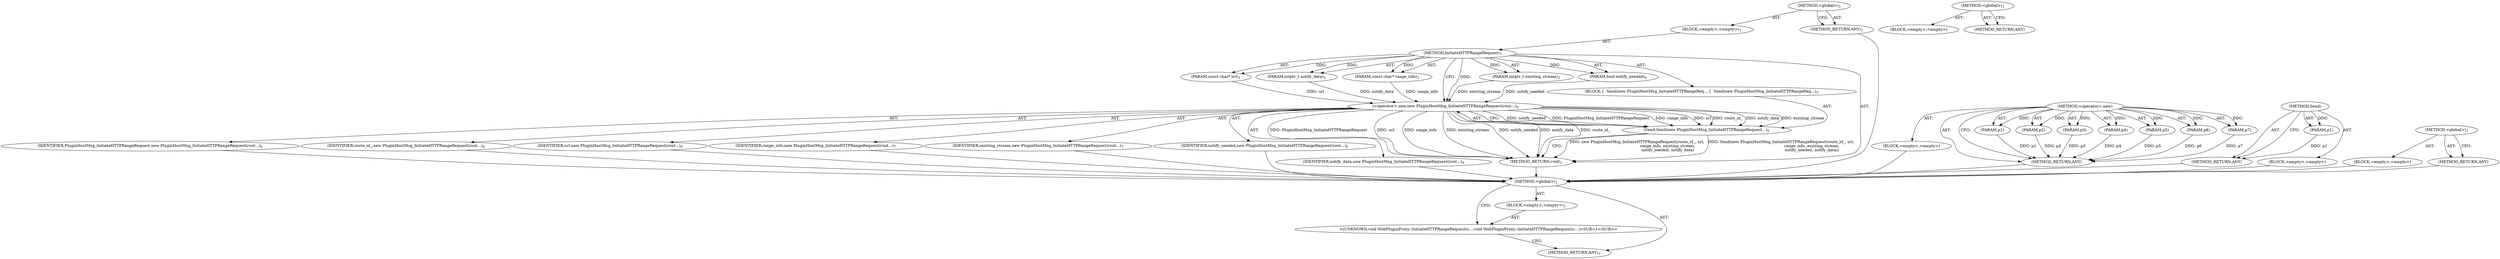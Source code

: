 digraph "&lt;global&gt;" {
vulnerable_6 [label=<(METHOD,&lt;global&gt;)<SUB>1</SUB>>];
vulnerable_7 [label=<(BLOCK,&lt;empty&gt;,&lt;empty&gt;)<SUB>1</SUB>>];
vulnerable_8 [label=<(METHOD,InitiateHTTPRangeRequest)<SUB>1</SUB>>];
vulnerable_9 [label=<(PARAM,const char* url)<SUB>1</SUB>>];
vulnerable_10 [label=<(PARAM,const char* range_info)<SUB>2</SUB>>];
vulnerable_11 [label=<(PARAM,intptr_t existing_stream)<SUB>3</SUB>>];
vulnerable_12 [label=<(PARAM,bool notify_needed)<SUB>4</SUB>>];
vulnerable_13 [label=<(PARAM,intptr_t notify_data)<SUB>5</SUB>>];
vulnerable_14 [label=<(BLOCK,{
  Send(new PluginHostMsg_InitiateHTTPRangeReq...,{
  Send(new PluginHostMsg_InitiateHTTPRangeReq...)<SUB>5</SUB>>];
vulnerable_15 [label=<(Send,Send(new PluginHostMsg_InitiateHTTPRangeRequest...)<SUB>6</SUB>>];
vulnerable_16 [label=<(&lt;operator&gt;.new,new PluginHostMsg_InitiateHTTPRangeRequest(rout...)<SUB>6</SUB>>];
vulnerable_17 [label=<(IDENTIFIER,PluginHostMsg_InitiateHTTPRangeRequest,new PluginHostMsg_InitiateHTTPRangeRequest(rout...)<SUB>6</SUB>>];
vulnerable_18 [label=<(IDENTIFIER,route_id_,new PluginHostMsg_InitiateHTTPRangeRequest(rout...)<SUB>6</SUB>>];
vulnerable_19 [label=<(IDENTIFIER,url,new PluginHostMsg_InitiateHTTPRangeRequest(rout...)<SUB>6</SUB>>];
vulnerable_20 [label=<(IDENTIFIER,range_info,new PluginHostMsg_InitiateHTTPRangeRequest(rout...)<SUB>7</SUB>>];
vulnerable_21 [label=<(IDENTIFIER,existing_stream,new PluginHostMsg_InitiateHTTPRangeRequest(rout...)<SUB>7</SUB>>];
vulnerable_22 [label=<(IDENTIFIER,notify_needed,new PluginHostMsg_InitiateHTTPRangeRequest(rout...)<SUB>8</SUB>>];
vulnerable_23 [label=<(IDENTIFIER,notify_data,new PluginHostMsg_InitiateHTTPRangeRequest(rout...)<SUB>8</SUB>>];
vulnerable_24 [label=<(METHOD_RETURN,void)<SUB>1</SUB>>];
vulnerable_26 [label=<(METHOD_RETURN,ANY)<SUB>1</SUB>>];
vulnerable_51 [label=<(METHOD,&lt;operator&gt;.new)>];
vulnerable_52 [label=<(PARAM,p1)>];
vulnerable_53 [label=<(PARAM,p2)>];
vulnerable_54 [label=<(PARAM,p3)>];
vulnerable_55 [label=<(PARAM,p4)>];
vulnerable_56 [label=<(PARAM,p5)>];
vulnerable_57 [label=<(PARAM,p6)>];
vulnerable_58 [label=<(PARAM,p7)>];
vulnerable_59 [label=<(BLOCK,&lt;empty&gt;,&lt;empty&gt;)>];
vulnerable_60 [label=<(METHOD_RETURN,ANY)>];
vulnerable_47 [label=<(METHOD,Send)>];
vulnerable_48 [label=<(PARAM,p1)>];
vulnerable_49 [label=<(BLOCK,&lt;empty&gt;,&lt;empty&gt;)>];
vulnerable_50 [label=<(METHOD_RETURN,ANY)>];
vulnerable_41 [label=<(METHOD,&lt;global&gt;)<SUB>1</SUB>>];
vulnerable_42 [label=<(BLOCK,&lt;empty&gt;,&lt;empty&gt;)>];
vulnerable_43 [label=<(METHOD_RETURN,ANY)>];
fixed_6 [label=<(METHOD,&lt;global&gt;)<SUB>1</SUB>>];
fixed_7 [label=<(BLOCK,&lt;empty&gt;,&lt;empty&gt;)<SUB>1</SUB>>];
fixed_8 [label="<(UNKNOWN,void WebPluginProxy::InitiateHTTPRangeRequest(c...,void WebPluginProxy::InitiateHTTPRangeRequest(c...)<SUB>1</SUB>>"];
fixed_9 [label=<(METHOD_RETURN,ANY)<SUB>1</SUB>>];
fixed_14 [label=<(METHOD,&lt;global&gt;)<SUB>1</SUB>>];
fixed_15 [label=<(BLOCK,&lt;empty&gt;,&lt;empty&gt;)>];
fixed_16 [label=<(METHOD_RETURN,ANY)>];
vulnerable_6 -> vulnerable_7  [key=0, label="AST: "];
vulnerable_6 -> vulnerable_26  [key=0, label="AST: "];
vulnerable_6 -> vulnerable_26  [key=1, label="CFG: "];
vulnerable_7 -> vulnerable_8  [key=0, label="AST: "];
vulnerable_8 -> vulnerable_9  [key=0, label="AST: "];
vulnerable_8 -> vulnerable_9  [key=1, label="DDG: "];
vulnerable_8 -> vulnerable_10  [key=0, label="AST: "];
vulnerable_8 -> vulnerable_10  [key=1, label="DDG: "];
vulnerable_8 -> vulnerable_11  [key=0, label="AST: "];
vulnerable_8 -> vulnerable_11  [key=1, label="DDG: "];
vulnerable_8 -> vulnerable_12  [key=0, label="AST: "];
vulnerable_8 -> vulnerable_12  [key=1, label="DDG: "];
vulnerable_8 -> vulnerable_13  [key=0, label="AST: "];
vulnerable_8 -> vulnerable_13  [key=1, label="DDG: "];
vulnerable_8 -> vulnerable_14  [key=0, label="AST: "];
vulnerable_8 -> vulnerable_24  [key=0, label="AST: "];
vulnerable_8 -> vulnerable_16  [key=0, label="CFG: "];
vulnerable_8 -> vulnerable_16  [key=1, label="DDG: "];
vulnerable_9 -> vulnerable_16  [key=0, label="DDG: url"];
vulnerable_10 -> vulnerable_16  [key=0, label="DDG: range_info"];
vulnerable_11 -> vulnerable_16  [key=0, label="DDG: existing_stream"];
vulnerable_12 -> vulnerable_16  [key=0, label="DDG: notify_needed"];
vulnerable_13 -> vulnerable_16  [key=0, label="DDG: notify_data"];
vulnerable_14 -> vulnerable_15  [key=0, label="AST: "];
vulnerable_15 -> vulnerable_16  [key=0, label="AST: "];
vulnerable_15 -> vulnerable_24  [key=0, label="CFG: "];
vulnerable_15 -> vulnerable_24  [key=1, label="DDG: new PluginHostMsg_InitiateHTTPRangeRequest(route_id_, url,
                                                  range_info, existing_stream,
                                                  notify_needed, notify_data)"];
vulnerable_15 -> vulnerable_24  [key=2, label="DDG: Send(new PluginHostMsg_InitiateHTTPRangeRequest(route_id_, url,
                                                  range_info, existing_stream,
                                                  notify_needed, notify_data))"];
vulnerable_16 -> vulnerable_17  [key=0, label="AST: "];
vulnerable_16 -> vulnerable_18  [key=0, label="AST: "];
vulnerable_16 -> vulnerable_19  [key=0, label="AST: "];
vulnerable_16 -> vulnerable_20  [key=0, label="AST: "];
vulnerable_16 -> vulnerable_21  [key=0, label="AST: "];
vulnerable_16 -> vulnerable_22  [key=0, label="AST: "];
vulnerable_16 -> vulnerable_23  [key=0, label="AST: "];
vulnerable_16 -> vulnerable_15  [key=0, label="CFG: "];
vulnerable_16 -> vulnerable_15  [key=1, label="DDG: notify_needed"];
vulnerable_16 -> vulnerable_15  [key=2, label="DDG: PluginHostMsg_InitiateHTTPRangeRequest"];
vulnerable_16 -> vulnerable_15  [key=3, label="DDG: range_info"];
vulnerable_16 -> vulnerable_15  [key=4, label="DDG: url"];
vulnerable_16 -> vulnerable_15  [key=5, label="DDG: route_id_"];
vulnerable_16 -> vulnerable_15  [key=6, label="DDG: notify_data"];
vulnerable_16 -> vulnerable_15  [key=7, label="DDG: existing_stream"];
vulnerable_16 -> vulnerable_24  [key=0, label="DDG: PluginHostMsg_InitiateHTTPRangeRequest"];
vulnerable_16 -> vulnerable_24  [key=1, label="DDG: url"];
vulnerable_16 -> vulnerable_24  [key=2, label="DDG: range_info"];
vulnerable_16 -> vulnerable_24  [key=3, label="DDG: existing_stream"];
vulnerable_16 -> vulnerable_24  [key=4, label="DDG: notify_needed"];
vulnerable_16 -> vulnerable_24  [key=5, label="DDG: notify_data"];
vulnerable_16 -> vulnerable_24  [key=6, label="DDG: route_id_"];
vulnerable_17 -> fixed_6  [key=0];
vulnerable_18 -> fixed_6  [key=0];
vulnerable_19 -> fixed_6  [key=0];
vulnerable_20 -> fixed_6  [key=0];
vulnerable_21 -> fixed_6  [key=0];
vulnerable_22 -> fixed_6  [key=0];
vulnerable_23 -> fixed_6  [key=0];
vulnerable_24 -> fixed_6  [key=0];
vulnerable_26 -> fixed_6  [key=0];
vulnerable_51 -> vulnerable_52  [key=0, label="AST: "];
vulnerable_51 -> vulnerable_52  [key=1, label="DDG: "];
vulnerable_51 -> vulnerable_59  [key=0, label="AST: "];
vulnerable_51 -> vulnerable_53  [key=0, label="AST: "];
vulnerable_51 -> vulnerable_53  [key=1, label="DDG: "];
vulnerable_51 -> vulnerable_60  [key=0, label="AST: "];
vulnerable_51 -> vulnerable_60  [key=1, label="CFG: "];
vulnerable_51 -> vulnerable_54  [key=0, label="AST: "];
vulnerable_51 -> vulnerable_54  [key=1, label="DDG: "];
vulnerable_51 -> vulnerable_55  [key=0, label="AST: "];
vulnerable_51 -> vulnerable_55  [key=1, label="DDG: "];
vulnerable_51 -> vulnerable_56  [key=0, label="AST: "];
vulnerable_51 -> vulnerable_56  [key=1, label="DDG: "];
vulnerable_51 -> vulnerable_57  [key=0, label="AST: "];
vulnerable_51 -> vulnerable_57  [key=1, label="DDG: "];
vulnerable_51 -> vulnerable_58  [key=0, label="AST: "];
vulnerable_51 -> vulnerable_58  [key=1, label="DDG: "];
vulnerable_52 -> vulnerable_60  [key=0, label="DDG: p1"];
vulnerable_53 -> vulnerable_60  [key=0, label="DDG: p2"];
vulnerable_54 -> vulnerable_60  [key=0, label="DDG: p3"];
vulnerable_55 -> vulnerable_60  [key=0, label="DDG: p4"];
vulnerable_56 -> vulnerable_60  [key=0, label="DDG: p5"];
vulnerable_57 -> vulnerable_60  [key=0, label="DDG: p6"];
vulnerable_58 -> vulnerable_60  [key=0, label="DDG: p7"];
vulnerable_59 -> fixed_6  [key=0];
vulnerable_60 -> fixed_6  [key=0];
vulnerable_47 -> vulnerable_48  [key=0, label="AST: "];
vulnerable_47 -> vulnerable_48  [key=1, label="DDG: "];
vulnerable_47 -> vulnerable_49  [key=0, label="AST: "];
vulnerable_47 -> vulnerable_50  [key=0, label="AST: "];
vulnerable_47 -> vulnerable_50  [key=1, label="CFG: "];
vulnerable_48 -> vulnerable_50  [key=0, label="DDG: p1"];
vulnerable_49 -> fixed_6  [key=0];
vulnerable_50 -> fixed_6  [key=0];
vulnerable_41 -> vulnerable_42  [key=0, label="AST: "];
vulnerable_41 -> vulnerable_43  [key=0, label="AST: "];
vulnerable_41 -> vulnerable_43  [key=1, label="CFG: "];
vulnerable_42 -> fixed_6  [key=0];
vulnerable_43 -> fixed_6  [key=0];
fixed_6 -> fixed_7  [key=0, label="AST: "];
fixed_6 -> fixed_9  [key=0, label="AST: "];
fixed_6 -> fixed_8  [key=0, label="CFG: "];
fixed_7 -> fixed_8  [key=0, label="AST: "];
fixed_8 -> fixed_9  [key=0, label="CFG: "];
fixed_14 -> fixed_15  [key=0, label="AST: "];
fixed_14 -> fixed_16  [key=0, label="AST: "];
fixed_14 -> fixed_16  [key=1, label="CFG: "];
}
